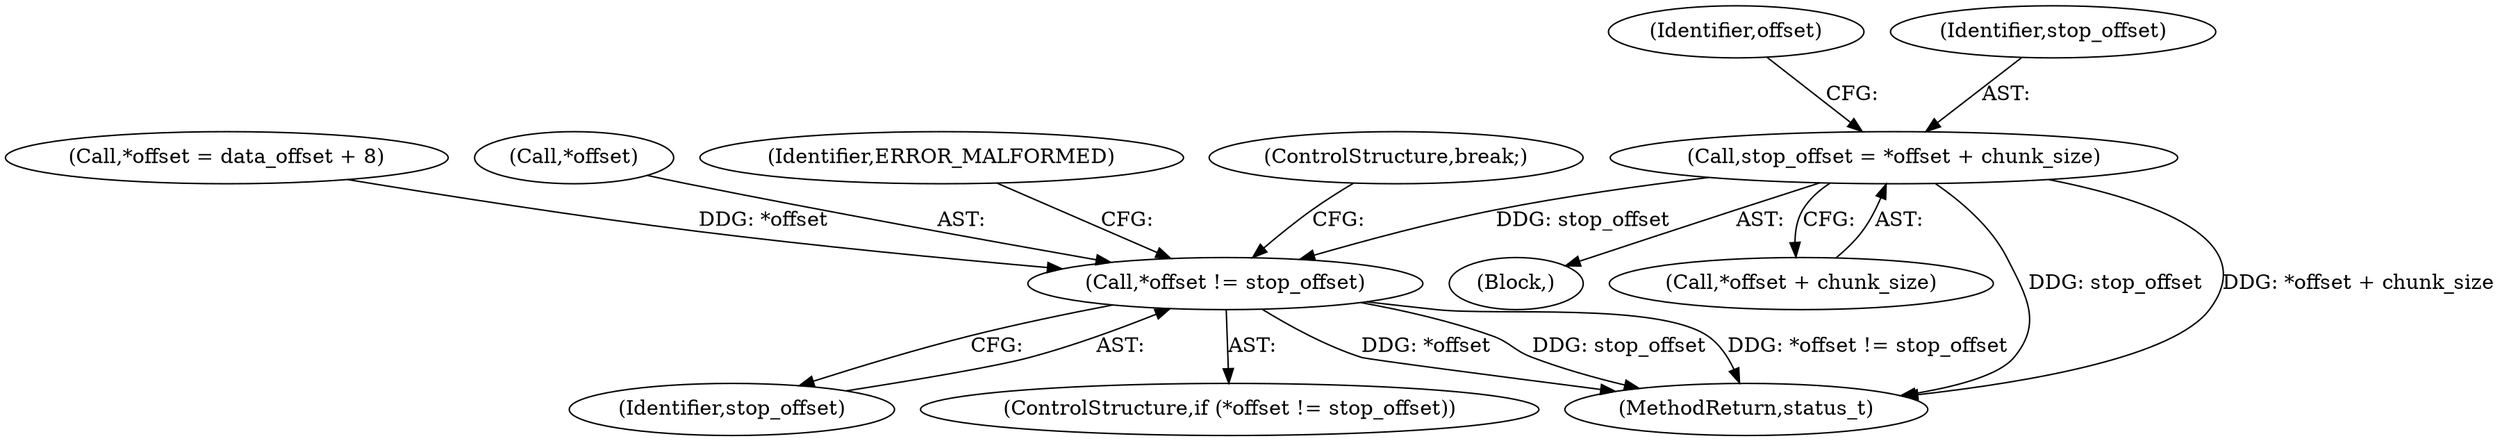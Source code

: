 digraph "0_Android_463a6f807e187828442949d1924e143cf07778c6@integer" {
"1001443" [label="(Call,stop_offset = *offset + chunk_size)"];
"1001482" [label="(Call,*offset != stop_offset)"];
"1001485" [label="(Identifier,stop_offset)"];
"1001451" [label="(Identifier,offset)"];
"1001449" [label="(Call,*offset = data_offset + 8)"];
"1001443" [label="(Call,stop_offset = *offset + chunk_size)"];
"1001444" [label="(Identifier,stop_offset)"];
"1001481" [label="(ControlStructure,if (*offset != stop_offset))"];
"1001483" [label="(Call,*offset)"];
"1001482" [label="(Call,*offset != stop_offset)"];
"1001367" [label="(Block,)"];
"1001445" [label="(Call,*offset + chunk_size)"];
"1001488" [label="(Identifier,ERROR_MALFORMED)"];
"1001489" [label="(ControlStructure,break;)"];
"1002911" [label="(MethodReturn,status_t)"];
"1001443" -> "1001367"  [label="AST: "];
"1001443" -> "1001445"  [label="CFG: "];
"1001444" -> "1001443"  [label="AST: "];
"1001445" -> "1001443"  [label="AST: "];
"1001451" -> "1001443"  [label="CFG: "];
"1001443" -> "1002911"  [label="DDG: stop_offset"];
"1001443" -> "1002911"  [label="DDG: *offset + chunk_size"];
"1001443" -> "1001482"  [label="DDG: stop_offset"];
"1001482" -> "1001481"  [label="AST: "];
"1001482" -> "1001485"  [label="CFG: "];
"1001483" -> "1001482"  [label="AST: "];
"1001485" -> "1001482"  [label="AST: "];
"1001488" -> "1001482"  [label="CFG: "];
"1001489" -> "1001482"  [label="CFG: "];
"1001482" -> "1002911"  [label="DDG: *offset"];
"1001482" -> "1002911"  [label="DDG: stop_offset"];
"1001482" -> "1002911"  [label="DDG: *offset != stop_offset"];
"1001449" -> "1001482"  [label="DDG: *offset"];
}
